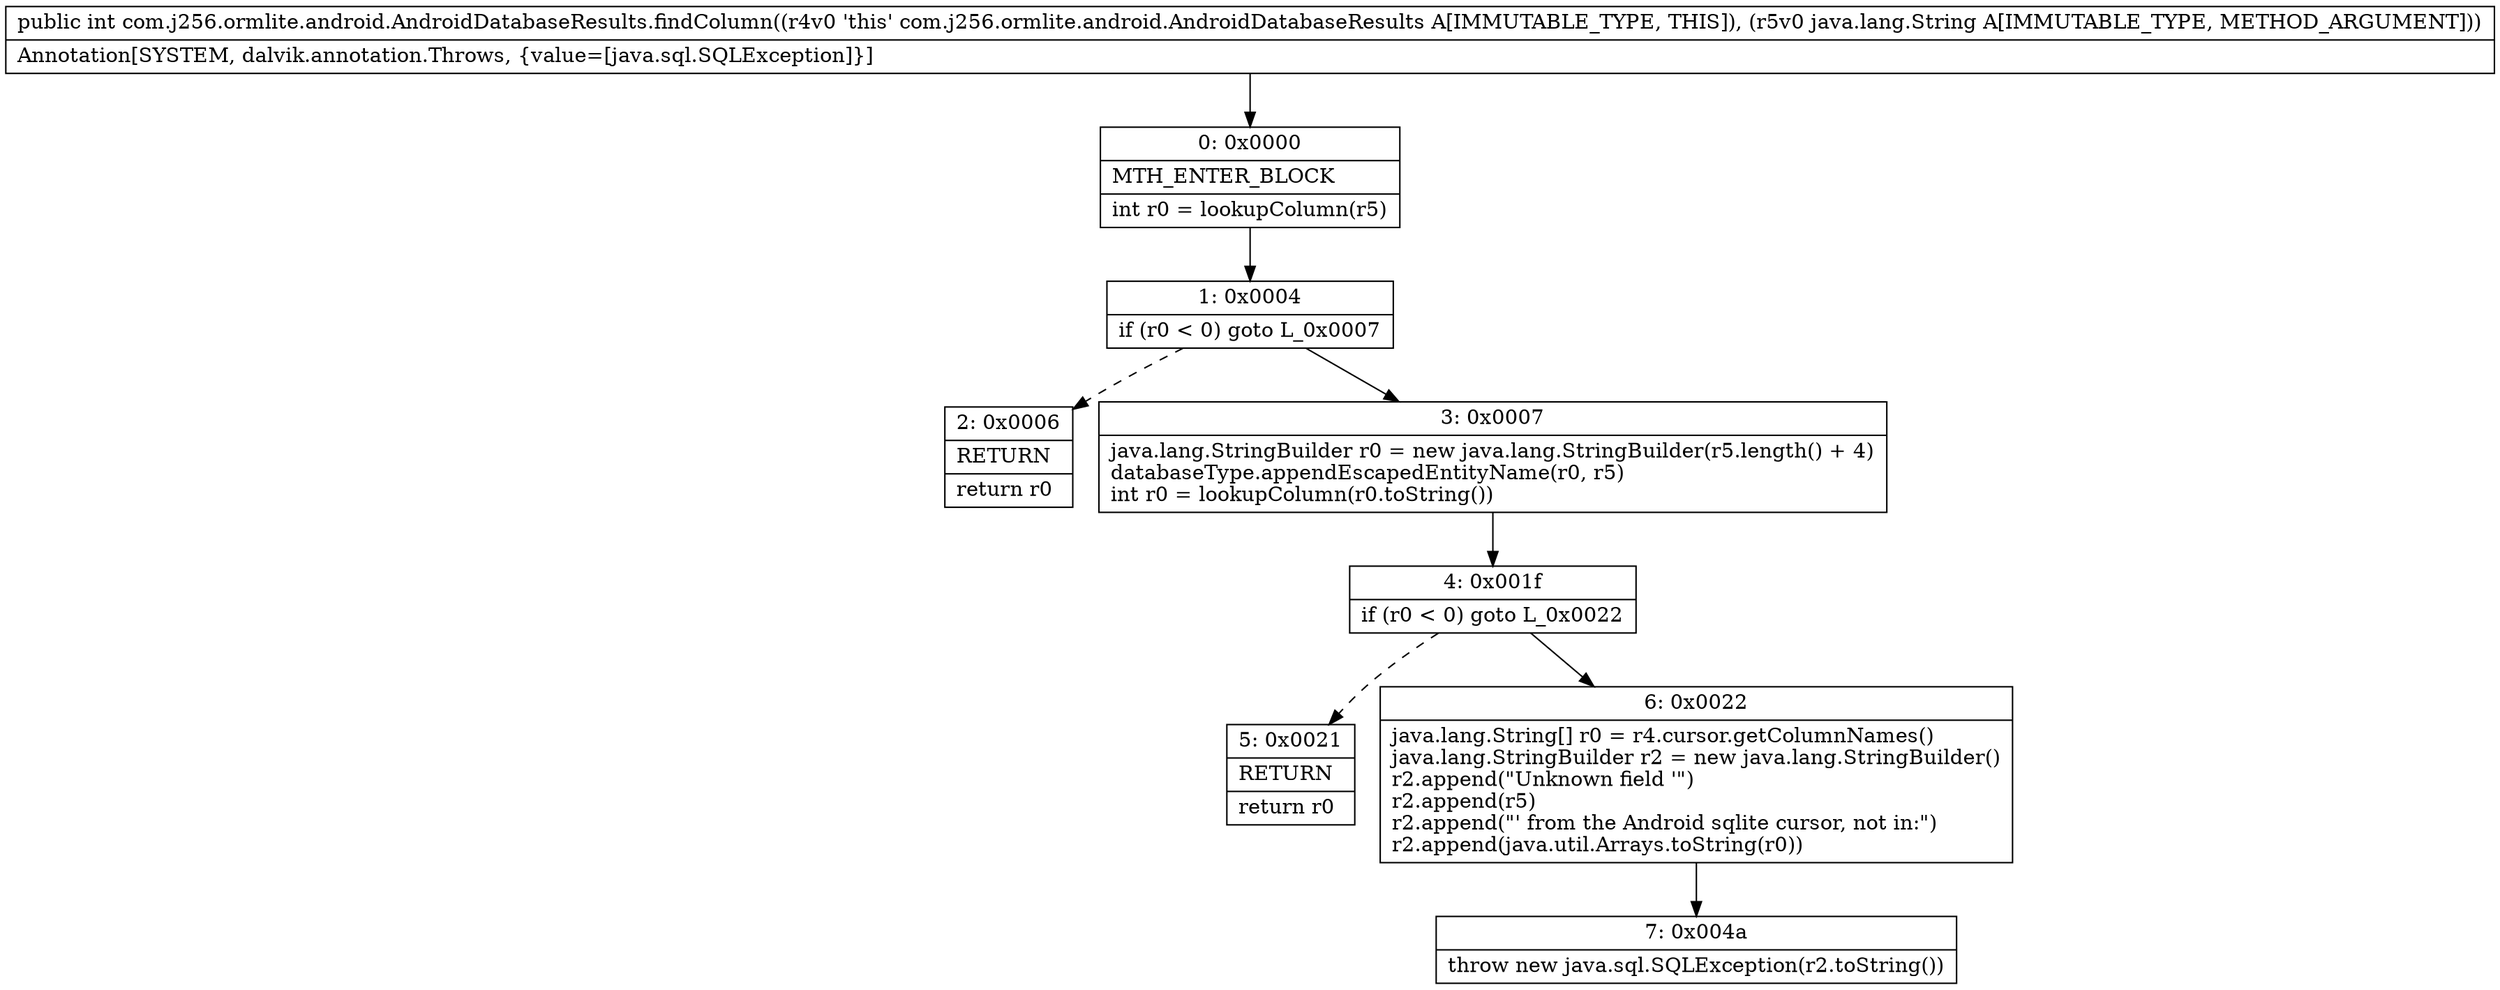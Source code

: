 digraph "CFG forcom.j256.ormlite.android.AndroidDatabaseResults.findColumn(Ljava\/lang\/String;)I" {
Node_0 [shape=record,label="{0\:\ 0x0000|MTH_ENTER_BLOCK\l|int r0 = lookupColumn(r5)\l}"];
Node_1 [shape=record,label="{1\:\ 0x0004|if (r0 \< 0) goto L_0x0007\l}"];
Node_2 [shape=record,label="{2\:\ 0x0006|RETURN\l|return r0\l}"];
Node_3 [shape=record,label="{3\:\ 0x0007|java.lang.StringBuilder r0 = new java.lang.StringBuilder(r5.length() + 4)\ldatabaseType.appendEscapedEntityName(r0, r5)\lint r0 = lookupColumn(r0.toString())\l}"];
Node_4 [shape=record,label="{4\:\ 0x001f|if (r0 \< 0) goto L_0x0022\l}"];
Node_5 [shape=record,label="{5\:\ 0x0021|RETURN\l|return r0\l}"];
Node_6 [shape=record,label="{6\:\ 0x0022|java.lang.String[] r0 = r4.cursor.getColumnNames()\ljava.lang.StringBuilder r2 = new java.lang.StringBuilder()\lr2.append(\"Unknown field '\")\lr2.append(r5)\lr2.append(\"' from the Android sqlite cursor, not in:\")\lr2.append(java.util.Arrays.toString(r0))\l}"];
Node_7 [shape=record,label="{7\:\ 0x004a|throw new java.sql.SQLException(r2.toString())\l}"];
MethodNode[shape=record,label="{public int com.j256.ormlite.android.AndroidDatabaseResults.findColumn((r4v0 'this' com.j256.ormlite.android.AndroidDatabaseResults A[IMMUTABLE_TYPE, THIS]), (r5v0 java.lang.String A[IMMUTABLE_TYPE, METHOD_ARGUMENT]))  | Annotation[SYSTEM, dalvik.annotation.Throws, \{value=[java.sql.SQLException]\}]\l}"];
MethodNode -> Node_0;
Node_0 -> Node_1;
Node_1 -> Node_2[style=dashed];
Node_1 -> Node_3;
Node_3 -> Node_4;
Node_4 -> Node_5[style=dashed];
Node_4 -> Node_6;
Node_6 -> Node_7;
}

